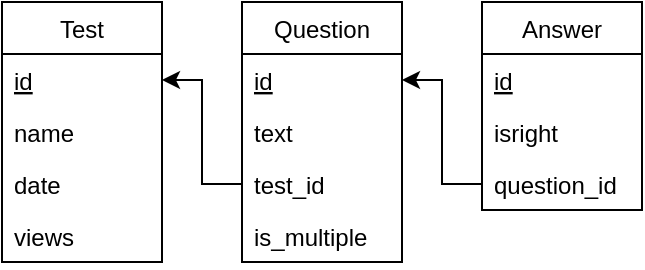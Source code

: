 <mxfile version="14.5.8" type="github">
  <diagram id="9TIOLYGxcR9pcxL-UStE" name="Page-1">
    <mxGraphModel dx="677" dy="378" grid="1" gridSize="10" guides="1" tooltips="1" connect="1" arrows="1" fold="1" page="1" pageScale="1" pageWidth="827" pageHeight="1169" math="0" shadow="0">
      <root>
        <mxCell id="0" />
        <mxCell id="1" parent="0" />
        <mxCell id="pVBsakZk7wEIwOH5fg5e-9" value="Test" style="swimlane;fontStyle=0;childLayout=stackLayout;horizontal=1;startSize=26;fillColor=none;horizontalStack=0;resizeParent=1;resizeParentMax=0;resizeLast=0;collapsible=1;marginBottom=0;" parent="1" vertex="1">
          <mxGeometry x="80" y="200" width="80" height="130" as="geometry" />
        </mxCell>
        <mxCell id="pVBsakZk7wEIwOH5fg5e-10" value="id" style="text;strokeColor=none;fillColor=none;align=left;verticalAlign=top;spacingLeft=4;spacingRight=4;overflow=hidden;rotatable=0;points=[[0,0.5],[1,0.5]];portConstraint=eastwest;fontStyle=4" parent="pVBsakZk7wEIwOH5fg5e-9" vertex="1">
          <mxGeometry y="26" width="80" height="26" as="geometry" />
        </mxCell>
        <mxCell id="pVBsakZk7wEIwOH5fg5e-12" value="name" style="text;strokeColor=none;fillColor=none;align=left;verticalAlign=top;spacingLeft=4;spacingRight=4;overflow=hidden;rotatable=0;points=[[0,0.5],[1,0.5]];portConstraint=eastwest;" parent="pVBsakZk7wEIwOH5fg5e-9" vertex="1">
          <mxGeometry y="52" width="80" height="26" as="geometry" />
        </mxCell>
        <mxCell id="ebRO5zgrBey1j7nB8ZHx-1" value="date&#xa;" style="text;strokeColor=none;fillColor=none;align=left;verticalAlign=top;spacingLeft=4;spacingRight=4;overflow=hidden;rotatable=0;points=[[0,0.5],[1,0.5]];portConstraint=eastwest;" vertex="1" parent="pVBsakZk7wEIwOH5fg5e-9">
          <mxGeometry y="78" width="80" height="26" as="geometry" />
        </mxCell>
        <mxCell id="ebRO5zgrBey1j7nB8ZHx-3" value="views" style="text;strokeColor=none;fillColor=none;align=left;verticalAlign=top;spacingLeft=4;spacingRight=4;overflow=hidden;rotatable=0;points=[[0,0.5],[1,0.5]];portConstraint=eastwest;" vertex="1" parent="pVBsakZk7wEIwOH5fg5e-9">
          <mxGeometry y="104" width="80" height="26" as="geometry" />
        </mxCell>
        <mxCell id="pVBsakZk7wEIwOH5fg5e-13" value="Question" style="swimlane;fontStyle=0;childLayout=stackLayout;horizontal=1;startSize=26;fillColor=none;horizontalStack=0;resizeParent=1;resizeParentMax=0;resizeLast=0;collapsible=1;marginBottom=0;" parent="1" vertex="1">
          <mxGeometry x="200" y="200" width="80" height="130" as="geometry" />
        </mxCell>
        <mxCell id="pVBsakZk7wEIwOH5fg5e-14" value="id" style="text;strokeColor=none;fillColor=none;align=left;verticalAlign=top;spacingLeft=4;spacingRight=4;overflow=hidden;rotatable=0;points=[[0,0.5],[1,0.5]];portConstraint=eastwest;fontStyle=4" parent="pVBsakZk7wEIwOH5fg5e-13" vertex="1">
          <mxGeometry y="26" width="80" height="26" as="geometry" />
        </mxCell>
        <mxCell id="pVBsakZk7wEIwOH5fg5e-17" value="text" style="text;strokeColor=none;fillColor=none;align=left;verticalAlign=top;spacingLeft=4;spacingRight=4;overflow=hidden;rotatable=0;points=[[0,0.5],[1,0.5]];portConstraint=eastwest;" parent="pVBsakZk7wEIwOH5fg5e-13" vertex="1">
          <mxGeometry y="52" width="80" height="26" as="geometry" />
        </mxCell>
        <mxCell id="pVBsakZk7wEIwOH5fg5e-19" value="test_id&#xa;" style="text;strokeColor=none;fillColor=none;align=left;verticalAlign=top;spacingLeft=4;spacingRight=4;overflow=hidden;rotatable=0;points=[[0,0.5],[1,0.5]];portConstraint=eastwest;" parent="pVBsakZk7wEIwOH5fg5e-13" vertex="1">
          <mxGeometry y="78" width="80" height="26" as="geometry" />
        </mxCell>
        <mxCell id="pVBsakZk7wEIwOH5fg5e-26" value="is_multiple" style="text;strokeColor=none;fillColor=none;align=left;verticalAlign=top;spacingLeft=4;spacingRight=4;overflow=hidden;rotatable=0;points=[[0,0.5],[1,0.5]];portConstraint=eastwest;" parent="pVBsakZk7wEIwOH5fg5e-13" vertex="1">
          <mxGeometry y="104" width="80" height="26" as="geometry" />
        </mxCell>
        <mxCell id="pVBsakZk7wEIwOH5fg5e-20" style="edgeStyle=orthogonalEdgeStyle;rounded=0;orthogonalLoop=1;jettySize=auto;html=1;entryX=1;entryY=0.5;entryDx=0;entryDy=0;" parent="1" source="pVBsakZk7wEIwOH5fg5e-19" target="pVBsakZk7wEIwOH5fg5e-10" edge="1">
          <mxGeometry relative="1" as="geometry" />
        </mxCell>
        <mxCell id="pVBsakZk7wEIwOH5fg5e-21" value="Answer" style="swimlane;fontStyle=0;childLayout=stackLayout;horizontal=1;startSize=26;fillColor=none;horizontalStack=0;resizeParent=1;resizeParentMax=0;resizeLast=0;collapsible=1;marginBottom=0;" parent="1" vertex="1">
          <mxGeometry x="320" y="200" width="80" height="104" as="geometry" />
        </mxCell>
        <mxCell id="pVBsakZk7wEIwOH5fg5e-22" value="id" style="text;strokeColor=none;fillColor=none;align=left;verticalAlign=top;spacingLeft=4;spacingRight=4;overflow=hidden;rotatable=0;points=[[0,0.5],[1,0.5]];portConstraint=eastwest;fontStyle=4" parent="pVBsakZk7wEIwOH5fg5e-21" vertex="1">
          <mxGeometry y="26" width="80" height="26" as="geometry" />
        </mxCell>
        <mxCell id="pVBsakZk7wEIwOH5fg5e-23" value="isright" style="text;strokeColor=none;fillColor=none;align=left;verticalAlign=top;spacingLeft=4;spacingRight=4;overflow=hidden;rotatable=0;points=[[0,0.5],[1,0.5]];portConstraint=eastwest;" parent="pVBsakZk7wEIwOH5fg5e-21" vertex="1">
          <mxGeometry y="52" width="80" height="26" as="geometry" />
        </mxCell>
        <mxCell id="pVBsakZk7wEIwOH5fg5e-24" value="question_id" style="text;strokeColor=none;fillColor=none;align=left;verticalAlign=top;spacingLeft=4;spacingRight=4;overflow=hidden;rotatable=0;points=[[0,0.5],[1,0.5]];portConstraint=eastwest;fontStyle=0" parent="pVBsakZk7wEIwOH5fg5e-21" vertex="1">
          <mxGeometry y="78" width="80" height="26" as="geometry" />
        </mxCell>
        <mxCell id="pVBsakZk7wEIwOH5fg5e-25" style="edgeStyle=orthogonalEdgeStyle;rounded=0;orthogonalLoop=1;jettySize=auto;html=1;entryX=1;entryY=0.5;entryDx=0;entryDy=0;" parent="1" source="pVBsakZk7wEIwOH5fg5e-24" target="pVBsakZk7wEIwOH5fg5e-14" edge="1">
          <mxGeometry relative="1" as="geometry" />
        </mxCell>
      </root>
    </mxGraphModel>
  </diagram>
</mxfile>
